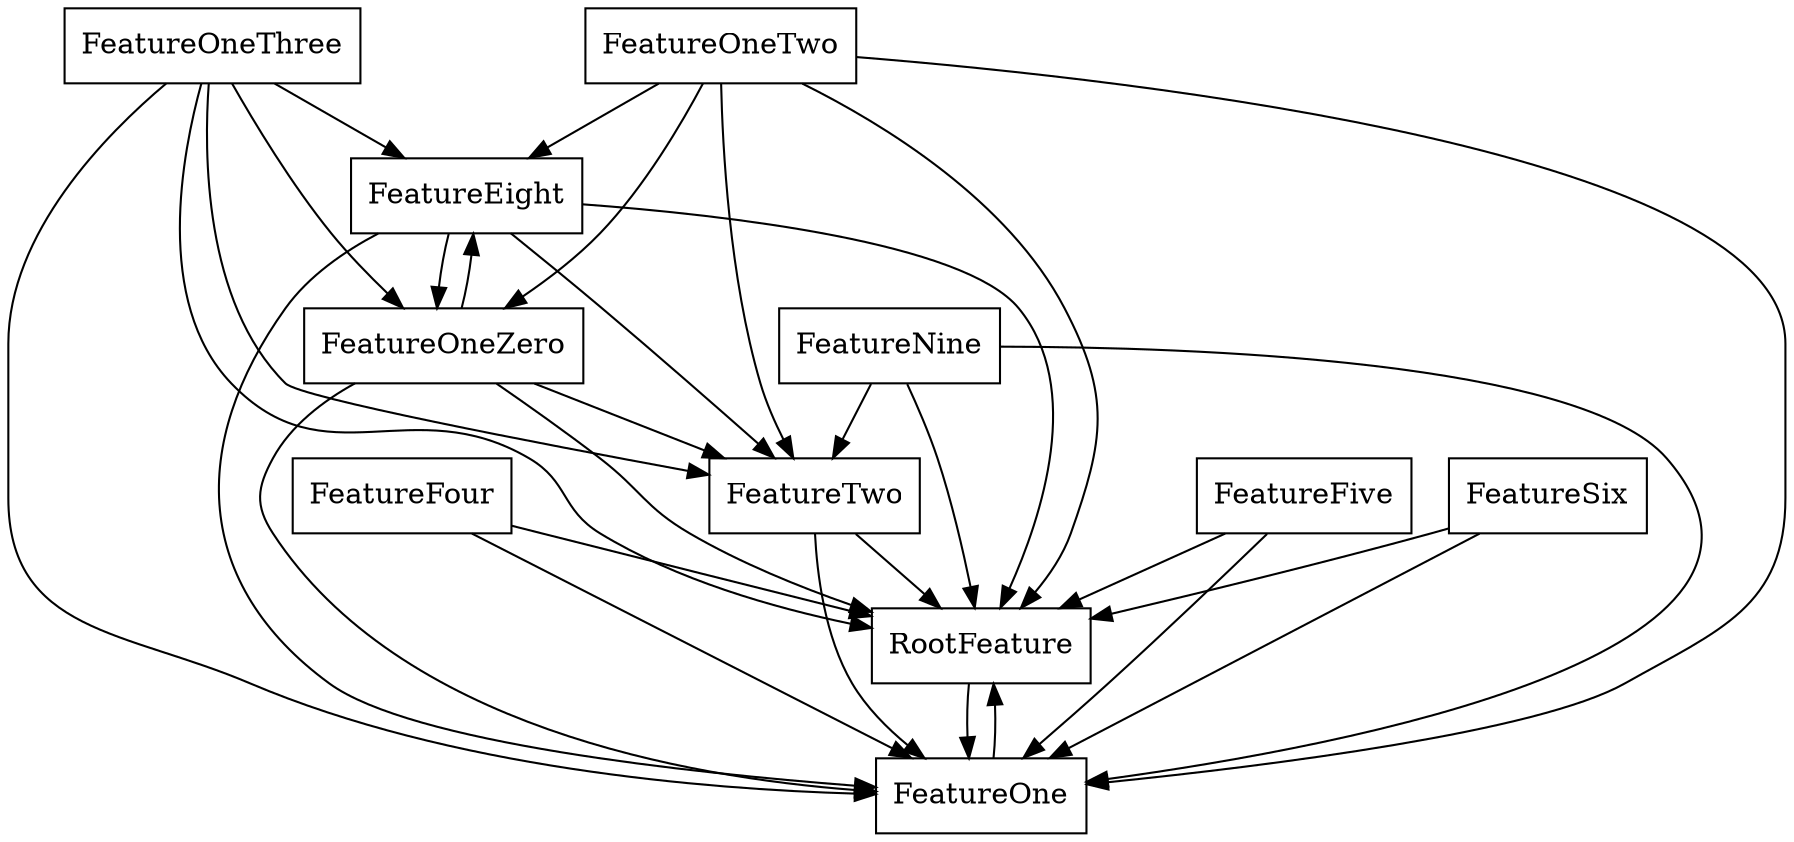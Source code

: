 digraph{
graph [rankdir=TB];
node [shape=box];
edge [arrowhead=normal];
0[label="FeatureFour",]
1[label="FeatureOneThree",]
2[label="FeatureTwo",]
3[label="FeatureOneTwo",]
4[label="FeatureFive",]
5[label="FeatureSix",]
6[label="RootFeature",]
7[label="FeatureEight",]
8[label="FeatureOne",]
9[label="FeatureOneZero",]
10[label="FeatureNine",]
0->6[label="",]
0->8[label="",]
1->2[label="",]
1->6[label="",]
1->7[label="",]
1->8[label="",]
1->9[label="",]
2->6[label="",]
2->8[label="",]
3->2[label="",]
3->6[label="",]
3->7[label="",]
3->8[label="",]
3->9[label="",]
4->6[label="",]
4->8[label="",]
5->6[label="",]
5->8[label="",]
6->8[label="",]
7->2[label="",]
7->6[label="",]
7->8[label="",]
7->9[label="",]
8->6[label="",]
9->2[label="",]
9->6[label="",]
9->7[label="",]
9->8[label="",]
10->2[label="",]
10->6[label="",]
10->8[label="",]
}
